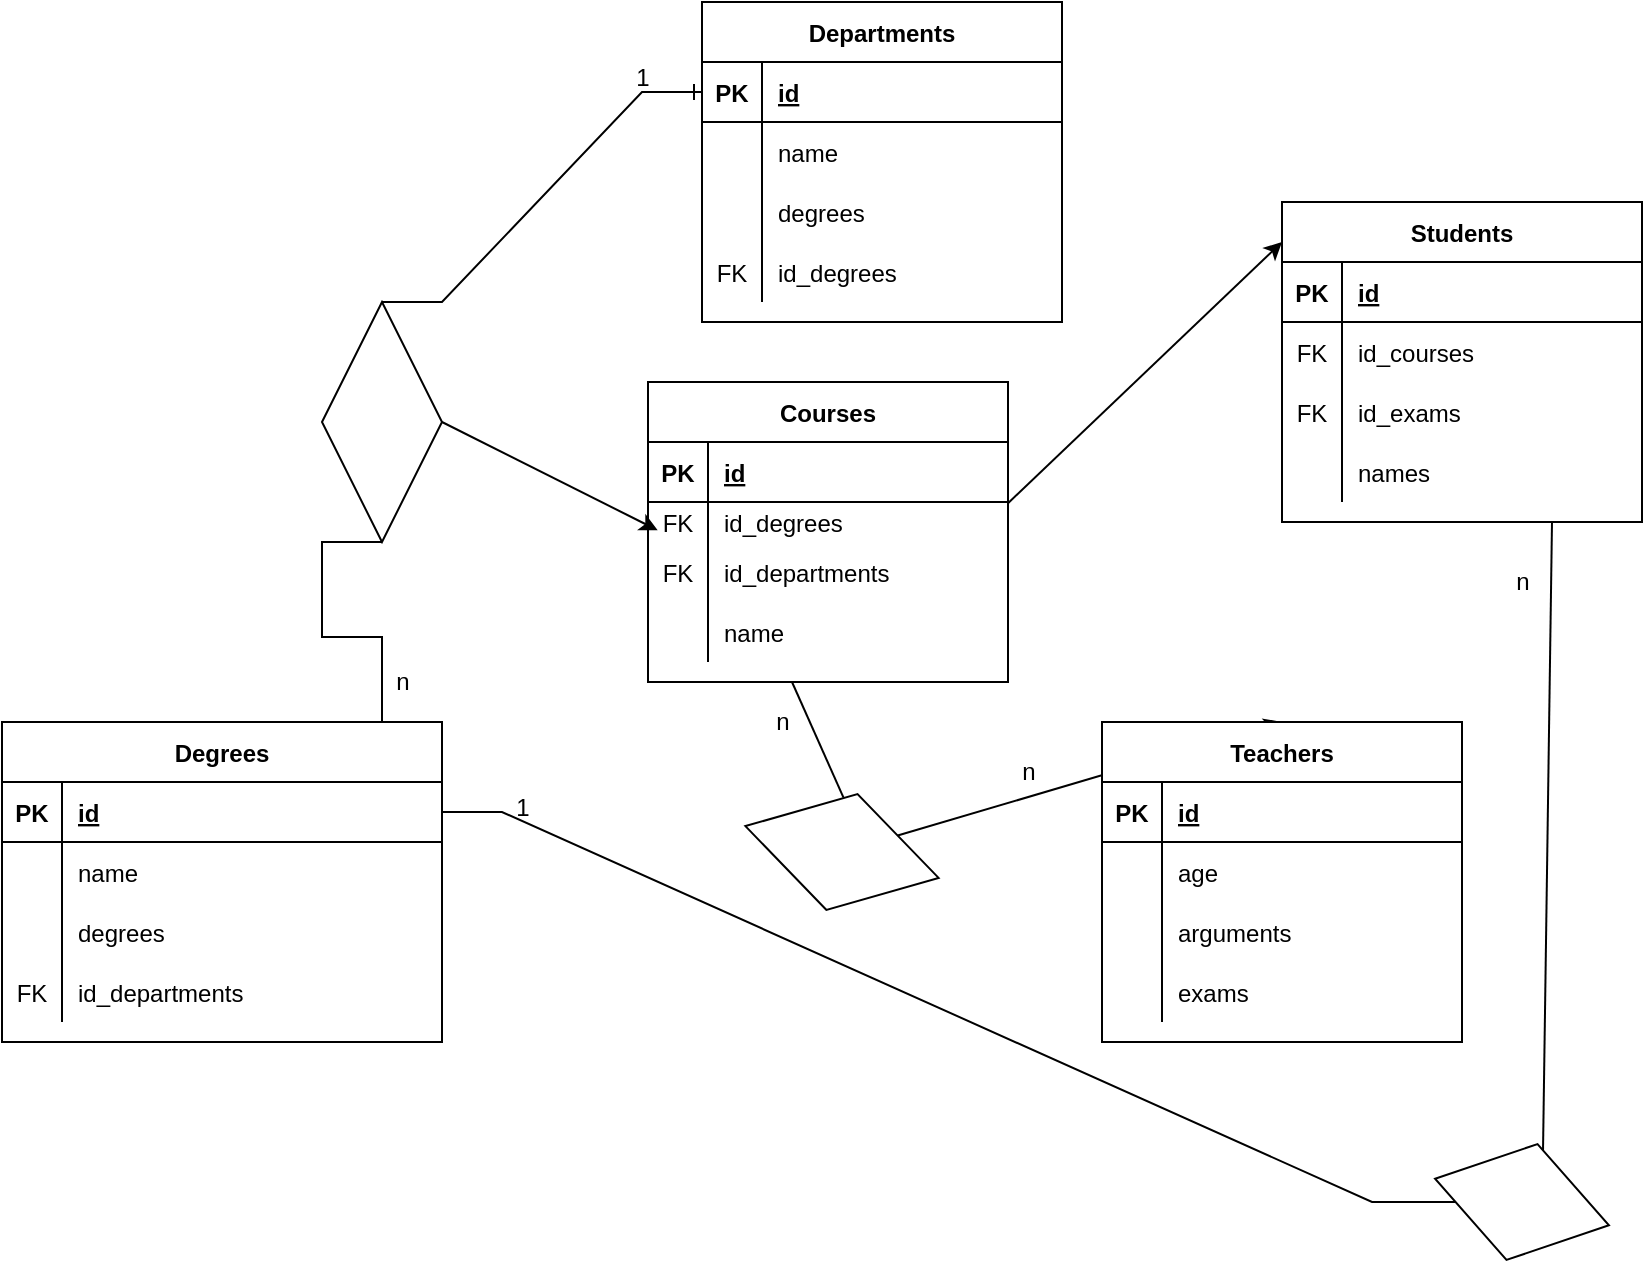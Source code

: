 <mxfile version="15.5.2"><diagram id="gTMWxgevivWRxGu-spvR" name="Page-1"><mxGraphModel dx="1304" dy="1720" grid="1" gridSize="10" guides="1" tooltips="1" connect="1" arrows="1" fold="1" page="1" pageScale="1" pageWidth="827" pageHeight="1169" math="0" shadow="0"><root><mxCell id="0"/><mxCell id="1" parent="0"/><mxCell id="_OlTRlGPZR4s7KpckwAU-22" value="" style="edgeStyle=entityRelationEdgeStyle;fontSize=12;html=1;endArrow=ERone;endFill=1;rounded=0;exitX=1;exitY=0.5;exitDx=0;exitDy=0;startArrow=none;" edge="1" parent="1" source="_OlTRlGPZR4s7KpckwAU-24"><mxGeometry width="100" height="100" relative="1" as="geometry"><mxPoint x="180" as="sourcePoint"/><mxPoint x="350" y="-195" as="targetPoint"/></mxGeometry></mxCell><mxCell id="_OlTRlGPZR4s7KpckwAU-43" style="edgeStyle=none;rounded=0;orthogonalLoop=1;jettySize=auto;html=1;exitX=0.5;exitY=1;exitDx=0;exitDy=0;entryX=-0.012;entryY=0.137;entryDx=0;entryDy=0;entryPerimeter=0;" edge="1" parent="1" source="_OlTRlGPZR4s7KpckwAU-24"><mxGeometry relative="1" as="geometry"><mxPoint x="327.84" y="24.11" as="targetPoint"/></mxGeometry></mxCell><mxCell id="_OlTRlGPZR4s7KpckwAU-24" value="" style="shape=rhombus;perimeter=rhombusPerimeter;whiteSpace=wrap;html=1;align=center;rotation=-90;" vertex="1" parent="1"><mxGeometry x="130" y="-60" width="120" height="60" as="geometry"/></mxCell><mxCell id="_OlTRlGPZR4s7KpckwAU-25" value="" style="edgeStyle=entityRelationEdgeStyle;fontSize=12;html=1;endArrow=none;endFill=1;rounded=0;entryX=0;entryY=0.5;entryDx=0;entryDy=0;exitX=1;exitY=0.5;exitDx=0;exitDy=0;" edge="1" parent="1" target="_OlTRlGPZR4s7KpckwAU-24"><mxGeometry width="100" height="100" relative="1" as="geometry"><mxPoint x="160.0" y="125" as="sourcePoint"/><mxPoint x="310" y="-64.04" as="targetPoint"/></mxGeometry></mxCell><mxCell id="_OlTRlGPZR4s7KpckwAU-27" value="Departments" style="shape=table;startSize=30;container=1;collapsible=1;childLayout=tableLayout;fixedRows=1;rowLines=0;fontStyle=1;align=center;resizeLast=1;" vertex="1" parent="1"><mxGeometry x="350" y="-240" width="180" height="160" as="geometry"/></mxCell><mxCell id="_OlTRlGPZR4s7KpckwAU-28" value="" style="shape=partialRectangle;collapsible=0;dropTarget=0;pointerEvents=0;fillColor=none;top=0;left=0;bottom=1;right=0;points=[[0,0.5],[1,0.5]];portConstraint=eastwest;" vertex="1" parent="_OlTRlGPZR4s7KpckwAU-27"><mxGeometry y="30" width="180" height="30" as="geometry"/></mxCell><mxCell id="_OlTRlGPZR4s7KpckwAU-29" value="PK" style="shape=partialRectangle;connectable=0;fillColor=none;top=0;left=0;bottom=0;right=0;fontStyle=1;overflow=hidden;" vertex="1" parent="_OlTRlGPZR4s7KpckwAU-28"><mxGeometry width="30" height="30" as="geometry"><mxRectangle width="30" height="30" as="alternateBounds"/></mxGeometry></mxCell><mxCell id="_OlTRlGPZR4s7KpckwAU-30" value="id" style="shape=partialRectangle;connectable=0;fillColor=none;top=0;left=0;bottom=0;right=0;align=left;spacingLeft=6;fontStyle=5;overflow=hidden;" vertex="1" parent="_OlTRlGPZR4s7KpckwAU-28"><mxGeometry x="30" width="150" height="30" as="geometry"><mxRectangle width="150" height="30" as="alternateBounds"/></mxGeometry></mxCell><mxCell id="_OlTRlGPZR4s7KpckwAU-31" value="" style="shape=partialRectangle;collapsible=0;dropTarget=0;pointerEvents=0;fillColor=none;top=0;left=0;bottom=0;right=0;points=[[0,0.5],[1,0.5]];portConstraint=eastwest;" vertex="1" parent="_OlTRlGPZR4s7KpckwAU-27"><mxGeometry y="60" width="180" height="30" as="geometry"/></mxCell><mxCell id="_OlTRlGPZR4s7KpckwAU-32" value="" style="shape=partialRectangle;connectable=0;fillColor=none;top=0;left=0;bottom=0;right=0;editable=1;overflow=hidden;" vertex="1" parent="_OlTRlGPZR4s7KpckwAU-31"><mxGeometry width="30" height="30" as="geometry"><mxRectangle width="30" height="30" as="alternateBounds"/></mxGeometry></mxCell><mxCell id="_OlTRlGPZR4s7KpckwAU-33" value="name" style="shape=partialRectangle;connectable=0;fillColor=none;top=0;left=0;bottom=0;right=0;align=left;spacingLeft=6;overflow=hidden;" vertex="1" parent="_OlTRlGPZR4s7KpckwAU-31"><mxGeometry x="30" width="150" height="30" as="geometry"><mxRectangle width="150" height="30" as="alternateBounds"/></mxGeometry></mxCell><mxCell id="_OlTRlGPZR4s7KpckwAU-34" value="" style="shape=partialRectangle;collapsible=0;dropTarget=0;pointerEvents=0;fillColor=none;top=0;left=0;bottom=0;right=0;points=[[0,0.5],[1,0.5]];portConstraint=eastwest;" vertex="1" parent="_OlTRlGPZR4s7KpckwAU-27"><mxGeometry y="90" width="180" height="30" as="geometry"/></mxCell><mxCell id="_OlTRlGPZR4s7KpckwAU-35" value="" style="shape=partialRectangle;connectable=0;fillColor=none;top=0;left=0;bottom=0;right=0;editable=1;overflow=hidden;" vertex="1" parent="_OlTRlGPZR4s7KpckwAU-34"><mxGeometry width="30" height="30" as="geometry"><mxRectangle width="30" height="30" as="alternateBounds"/></mxGeometry></mxCell><mxCell id="_OlTRlGPZR4s7KpckwAU-36" value="degrees" style="shape=partialRectangle;connectable=0;fillColor=none;top=0;left=0;bottom=0;right=0;align=left;spacingLeft=6;overflow=hidden;" vertex="1" parent="_OlTRlGPZR4s7KpckwAU-34"><mxGeometry x="30" width="150" height="30" as="geometry"><mxRectangle width="150" height="30" as="alternateBounds"/></mxGeometry></mxCell><mxCell id="_OlTRlGPZR4s7KpckwAU-37" value="" style="shape=partialRectangle;collapsible=0;dropTarget=0;pointerEvents=0;fillColor=none;top=0;left=0;bottom=0;right=0;points=[[0,0.5],[1,0.5]];portConstraint=eastwest;" vertex="1" parent="_OlTRlGPZR4s7KpckwAU-27"><mxGeometry y="120" width="180" height="30" as="geometry"/></mxCell><mxCell id="_OlTRlGPZR4s7KpckwAU-38" value="FK" style="shape=partialRectangle;connectable=0;fillColor=none;top=0;left=0;bottom=0;right=0;editable=1;overflow=hidden;" vertex="1" parent="_OlTRlGPZR4s7KpckwAU-37"><mxGeometry width="30" height="30" as="geometry"><mxRectangle width="30" height="30" as="alternateBounds"/></mxGeometry></mxCell><mxCell id="_OlTRlGPZR4s7KpckwAU-39" value="id_degrees" style="shape=partialRectangle;connectable=0;fillColor=none;top=0;left=0;bottom=0;right=0;align=left;spacingLeft=6;overflow=hidden;" vertex="1" parent="_OlTRlGPZR4s7KpckwAU-37"><mxGeometry x="30" width="150" height="30" as="geometry"><mxRectangle width="150" height="30" as="alternateBounds"/></mxGeometry></mxCell><mxCell id="_OlTRlGPZR4s7KpckwAU-40" value="n" style="text;html=1;align=center;verticalAlign=middle;resizable=0;points=[];autosize=1;strokeColor=none;fillColor=none;" vertex="1" parent="1"><mxGeometry x="190" y="90" width="20" height="20" as="geometry"/></mxCell><mxCell id="_OlTRlGPZR4s7KpckwAU-41" value="&lt;div&gt;1&lt;/div&gt;&lt;div&gt;&lt;br&gt;&lt;/div&gt;" style="text;html=1;align=center;verticalAlign=middle;resizable=0;points=[];autosize=1;strokeColor=none;fillColor=none;" vertex="1" parent="1"><mxGeometry x="310" y="-210" width="20" height="30" as="geometry"/></mxCell><mxCell id="_OlTRlGPZR4s7KpckwAU-45" style="rounded=0;orthogonalLoop=1;jettySize=auto;html=1;entryX=0.5;entryY=0;entryDx=0;entryDy=0;startArrow=none;" edge="1" parent="1" source="_OlTRlGPZR4s7KpckwAU-124" target="_OlTRlGPZR4s7KpckwAU-98"><mxGeometry relative="1" as="geometry"><mxPoint x="395" y="100" as="sourcePoint"/><mxPoint x="339.714" y="220" as="targetPoint"/></mxGeometry></mxCell><mxCell id="_OlTRlGPZR4s7KpckwAU-46" style="edgeStyle=none;rounded=0;orthogonalLoop=1;jettySize=auto;html=1;entryX=0;entryY=0;entryDx=0;entryDy=0;exitX=1;exitY=0.029;exitDx=0;exitDy=0;exitPerimeter=0;" edge="1" parent="1" source="_OlTRlGPZR4s7KpckwAU-115"><mxGeometry relative="1" as="geometry"><mxPoint x="500" y="5" as="sourcePoint"/><mxPoint x="640" y="-120" as="targetPoint"/></mxGeometry></mxCell><mxCell id="_OlTRlGPZR4s7KpckwAU-59" value="Students" style="shape=table;startSize=30;container=1;collapsible=1;childLayout=tableLayout;fixedRows=1;rowLines=0;fontStyle=1;align=center;resizeLast=1;" vertex="1" parent="1"><mxGeometry x="640" y="-140" width="180" height="160" as="geometry"/></mxCell><mxCell id="_OlTRlGPZR4s7KpckwAU-60" value="" style="shape=partialRectangle;collapsible=0;dropTarget=0;pointerEvents=0;fillColor=none;top=0;left=0;bottom=1;right=0;points=[[0,0.5],[1,0.5]];portConstraint=eastwest;" vertex="1" parent="_OlTRlGPZR4s7KpckwAU-59"><mxGeometry y="30" width="180" height="30" as="geometry"/></mxCell><mxCell id="_OlTRlGPZR4s7KpckwAU-61" value="PK" style="shape=partialRectangle;connectable=0;fillColor=none;top=0;left=0;bottom=0;right=0;fontStyle=1;overflow=hidden;" vertex="1" parent="_OlTRlGPZR4s7KpckwAU-60"><mxGeometry width="30" height="30" as="geometry"><mxRectangle width="30" height="30" as="alternateBounds"/></mxGeometry></mxCell><mxCell id="_OlTRlGPZR4s7KpckwAU-62" value="id" style="shape=partialRectangle;connectable=0;fillColor=none;top=0;left=0;bottom=0;right=0;align=left;spacingLeft=6;fontStyle=5;overflow=hidden;" vertex="1" parent="_OlTRlGPZR4s7KpckwAU-60"><mxGeometry x="30" width="150" height="30" as="geometry"><mxRectangle width="150" height="30" as="alternateBounds"/></mxGeometry></mxCell><mxCell id="_OlTRlGPZR4s7KpckwAU-63" value="" style="shape=partialRectangle;collapsible=0;dropTarget=0;pointerEvents=0;fillColor=none;top=0;left=0;bottom=0;right=0;points=[[0,0.5],[1,0.5]];portConstraint=eastwest;" vertex="1" parent="_OlTRlGPZR4s7KpckwAU-59"><mxGeometry y="60" width="180" height="30" as="geometry"/></mxCell><mxCell id="_OlTRlGPZR4s7KpckwAU-64" value="FK" style="shape=partialRectangle;connectable=0;fillColor=none;top=0;left=0;bottom=0;right=0;editable=1;overflow=hidden;" vertex="1" parent="_OlTRlGPZR4s7KpckwAU-63"><mxGeometry width="30" height="30" as="geometry"><mxRectangle width="30" height="30" as="alternateBounds"/></mxGeometry></mxCell><mxCell id="_OlTRlGPZR4s7KpckwAU-65" value="id_courses" style="shape=partialRectangle;connectable=0;fillColor=none;top=0;left=0;bottom=0;right=0;align=left;spacingLeft=6;overflow=hidden;" vertex="1" parent="_OlTRlGPZR4s7KpckwAU-63"><mxGeometry x="30" width="150" height="30" as="geometry"><mxRectangle width="150" height="30" as="alternateBounds"/></mxGeometry></mxCell><mxCell id="_OlTRlGPZR4s7KpckwAU-66" value="" style="shape=partialRectangle;collapsible=0;dropTarget=0;pointerEvents=0;fillColor=none;top=0;left=0;bottom=0;right=0;points=[[0,0.5],[1,0.5]];portConstraint=eastwest;" vertex="1" parent="_OlTRlGPZR4s7KpckwAU-59"><mxGeometry y="90" width="180" height="30" as="geometry"/></mxCell><mxCell id="_OlTRlGPZR4s7KpckwAU-67" value="FK" style="shape=partialRectangle;connectable=0;fillColor=none;top=0;left=0;bottom=0;right=0;editable=1;overflow=hidden;" vertex="1" parent="_OlTRlGPZR4s7KpckwAU-66"><mxGeometry width="30" height="30" as="geometry"><mxRectangle width="30" height="30" as="alternateBounds"/></mxGeometry></mxCell><mxCell id="_OlTRlGPZR4s7KpckwAU-68" value="id_exams" style="shape=partialRectangle;connectable=0;fillColor=none;top=0;left=0;bottom=0;right=0;align=left;spacingLeft=6;overflow=hidden;" vertex="1" parent="_OlTRlGPZR4s7KpckwAU-66"><mxGeometry x="30" width="150" height="30" as="geometry"><mxRectangle width="150" height="30" as="alternateBounds"/></mxGeometry></mxCell><mxCell id="_OlTRlGPZR4s7KpckwAU-69" value="" style="shape=partialRectangle;collapsible=0;dropTarget=0;pointerEvents=0;fillColor=none;top=0;left=0;bottom=0;right=0;points=[[0,0.5],[1,0.5]];portConstraint=eastwest;" vertex="1" parent="_OlTRlGPZR4s7KpckwAU-59"><mxGeometry y="120" width="180" height="30" as="geometry"/></mxCell><mxCell id="_OlTRlGPZR4s7KpckwAU-70" value="" style="shape=partialRectangle;connectable=0;fillColor=none;top=0;left=0;bottom=0;right=0;editable=1;overflow=hidden;" vertex="1" parent="_OlTRlGPZR4s7KpckwAU-69"><mxGeometry width="30" height="30" as="geometry"><mxRectangle width="30" height="30" as="alternateBounds"/></mxGeometry></mxCell><mxCell id="_OlTRlGPZR4s7KpckwAU-71" value="names" style="shape=partialRectangle;connectable=0;fillColor=none;top=0;left=0;bottom=0;right=0;align=left;spacingLeft=6;overflow=hidden;" vertex="1" parent="_OlTRlGPZR4s7KpckwAU-69"><mxGeometry x="30" width="150" height="30" as="geometry"><mxRectangle width="150" height="30" as="alternateBounds"/></mxGeometry></mxCell><mxCell id="_OlTRlGPZR4s7KpckwAU-16" value="&#xA;" style="text;strokeColor=none;fillColor=none;align=left;verticalAlign=middle;spacingLeft=4;spacingRight=4;overflow=hidden;points=[[0,0.5],[1,0.5]];portConstraint=eastwest;rotatable=0;" vertex="1" parent="1"><mxGeometry x="220" y="185" width="140" height="30" as="geometry"/></mxCell><mxCell id="_OlTRlGPZR4s7KpckwAU-85" value="Degrees" style="shape=table;startSize=30;container=1;collapsible=1;childLayout=tableLayout;fixedRows=1;rowLines=0;fontStyle=1;align=center;resizeLast=1;" vertex="1" parent="1"><mxGeometry y="120" width="220.0" height="160" as="geometry"/></mxCell><mxCell id="_OlTRlGPZR4s7KpckwAU-86" value="" style="shape=partialRectangle;collapsible=0;dropTarget=0;pointerEvents=0;fillColor=none;top=0;left=0;bottom=1;right=0;points=[[0,0.5],[1,0.5]];portConstraint=eastwest;" vertex="1" parent="_OlTRlGPZR4s7KpckwAU-85"><mxGeometry y="30" width="220.0" height="30" as="geometry"/></mxCell><mxCell id="_OlTRlGPZR4s7KpckwAU-87" value="PK" style="shape=partialRectangle;connectable=0;fillColor=none;top=0;left=0;bottom=0;right=0;fontStyle=1;overflow=hidden;" vertex="1" parent="_OlTRlGPZR4s7KpckwAU-86"><mxGeometry width="30" height="30" as="geometry"><mxRectangle width="30" height="30" as="alternateBounds"/></mxGeometry></mxCell><mxCell id="_OlTRlGPZR4s7KpckwAU-88" value="id" style="shape=partialRectangle;connectable=0;fillColor=none;top=0;left=0;bottom=0;right=0;align=left;spacingLeft=6;fontStyle=5;overflow=hidden;" vertex="1" parent="_OlTRlGPZR4s7KpckwAU-86"><mxGeometry x="30" width="190.0" height="30" as="geometry"><mxRectangle width="190.0" height="30" as="alternateBounds"/></mxGeometry></mxCell><mxCell id="_OlTRlGPZR4s7KpckwAU-89" value="" style="shape=partialRectangle;collapsible=0;dropTarget=0;pointerEvents=0;fillColor=none;top=0;left=0;bottom=0;right=0;points=[[0,0.5],[1,0.5]];portConstraint=eastwest;" vertex="1" parent="_OlTRlGPZR4s7KpckwAU-85"><mxGeometry y="60" width="220.0" height="30" as="geometry"/></mxCell><mxCell id="_OlTRlGPZR4s7KpckwAU-90" value="" style="shape=partialRectangle;connectable=0;fillColor=none;top=0;left=0;bottom=0;right=0;editable=1;overflow=hidden;" vertex="1" parent="_OlTRlGPZR4s7KpckwAU-89"><mxGeometry width="30" height="30" as="geometry"><mxRectangle width="30" height="30" as="alternateBounds"/></mxGeometry></mxCell><mxCell id="_OlTRlGPZR4s7KpckwAU-91" value="name" style="shape=partialRectangle;connectable=0;fillColor=none;top=0;left=0;bottom=0;right=0;align=left;spacingLeft=6;overflow=hidden;" vertex="1" parent="_OlTRlGPZR4s7KpckwAU-89"><mxGeometry x="30" width="190.0" height="30" as="geometry"><mxRectangle width="190.0" height="30" as="alternateBounds"/></mxGeometry></mxCell><mxCell id="_OlTRlGPZR4s7KpckwAU-92" value="" style="shape=partialRectangle;collapsible=0;dropTarget=0;pointerEvents=0;fillColor=none;top=0;left=0;bottom=0;right=0;points=[[0,0.5],[1,0.5]];portConstraint=eastwest;" vertex="1" parent="_OlTRlGPZR4s7KpckwAU-85"><mxGeometry y="90" width="220.0" height="30" as="geometry"/></mxCell><mxCell id="_OlTRlGPZR4s7KpckwAU-93" value="" style="shape=partialRectangle;connectable=0;fillColor=none;top=0;left=0;bottom=0;right=0;editable=1;overflow=hidden;" vertex="1" parent="_OlTRlGPZR4s7KpckwAU-92"><mxGeometry width="30" height="30" as="geometry"><mxRectangle width="30" height="30" as="alternateBounds"/></mxGeometry></mxCell><mxCell id="_OlTRlGPZR4s7KpckwAU-94" value="degrees" style="shape=partialRectangle;connectable=0;fillColor=none;top=0;left=0;bottom=0;right=0;align=left;spacingLeft=6;overflow=hidden;" vertex="1" parent="_OlTRlGPZR4s7KpckwAU-92"><mxGeometry x="30" width="190.0" height="30" as="geometry"><mxRectangle width="190.0" height="30" as="alternateBounds"/></mxGeometry></mxCell><mxCell id="_OlTRlGPZR4s7KpckwAU-95" value="" style="shape=partialRectangle;collapsible=0;dropTarget=0;pointerEvents=0;fillColor=none;top=0;left=0;bottom=0;right=0;points=[[0,0.5],[1,0.5]];portConstraint=eastwest;" vertex="1" parent="_OlTRlGPZR4s7KpckwAU-85"><mxGeometry y="120" width="220.0" height="30" as="geometry"/></mxCell><mxCell id="_OlTRlGPZR4s7KpckwAU-96" value="FK" style="shape=partialRectangle;connectable=0;fillColor=none;top=0;left=0;bottom=0;right=0;editable=1;overflow=hidden;" vertex="1" parent="_OlTRlGPZR4s7KpckwAU-95"><mxGeometry width="30" height="30" as="geometry"><mxRectangle width="30" height="30" as="alternateBounds"/></mxGeometry></mxCell><mxCell id="_OlTRlGPZR4s7KpckwAU-97" value="id_departments" style="shape=partialRectangle;connectable=0;fillColor=none;top=0;left=0;bottom=0;right=0;align=left;spacingLeft=6;overflow=hidden;" vertex="1" parent="_OlTRlGPZR4s7KpckwAU-95"><mxGeometry x="30" width="190.0" height="30" as="geometry"><mxRectangle width="190.0" height="30" as="alternateBounds"/></mxGeometry></mxCell><mxCell id="_OlTRlGPZR4s7KpckwAU-98" value="Teachers" style="shape=table;startSize=30;container=1;collapsible=1;childLayout=tableLayout;fixedRows=1;rowLines=0;fontStyle=1;align=center;resizeLast=1;" vertex="1" parent="1"><mxGeometry x="550" y="120" width="180" height="160" as="geometry"/></mxCell><mxCell id="_OlTRlGPZR4s7KpckwAU-99" value="" style="shape=partialRectangle;collapsible=0;dropTarget=0;pointerEvents=0;fillColor=none;top=0;left=0;bottom=1;right=0;points=[[0,0.5],[1,0.5]];portConstraint=eastwest;" vertex="1" parent="_OlTRlGPZR4s7KpckwAU-98"><mxGeometry y="30" width="180" height="30" as="geometry"/></mxCell><mxCell id="_OlTRlGPZR4s7KpckwAU-100" value="PK" style="shape=partialRectangle;connectable=0;fillColor=none;top=0;left=0;bottom=0;right=0;fontStyle=1;overflow=hidden;" vertex="1" parent="_OlTRlGPZR4s7KpckwAU-99"><mxGeometry width="30" height="30" as="geometry"><mxRectangle width="30" height="30" as="alternateBounds"/></mxGeometry></mxCell><mxCell id="_OlTRlGPZR4s7KpckwAU-101" value="id" style="shape=partialRectangle;connectable=0;fillColor=none;top=0;left=0;bottom=0;right=0;align=left;spacingLeft=6;fontStyle=5;overflow=hidden;" vertex="1" parent="_OlTRlGPZR4s7KpckwAU-99"><mxGeometry x="30" width="150" height="30" as="geometry"><mxRectangle width="150" height="30" as="alternateBounds"/></mxGeometry></mxCell><mxCell id="_OlTRlGPZR4s7KpckwAU-102" value="" style="shape=partialRectangle;collapsible=0;dropTarget=0;pointerEvents=0;fillColor=none;top=0;left=0;bottom=0;right=0;points=[[0,0.5],[1,0.5]];portConstraint=eastwest;" vertex="1" parent="_OlTRlGPZR4s7KpckwAU-98"><mxGeometry y="60" width="180" height="30" as="geometry"/></mxCell><mxCell id="_OlTRlGPZR4s7KpckwAU-103" value="" style="shape=partialRectangle;connectable=0;fillColor=none;top=0;left=0;bottom=0;right=0;editable=1;overflow=hidden;" vertex="1" parent="_OlTRlGPZR4s7KpckwAU-102"><mxGeometry width="30" height="30" as="geometry"><mxRectangle width="30" height="30" as="alternateBounds"/></mxGeometry></mxCell><mxCell id="_OlTRlGPZR4s7KpckwAU-104" value="age" style="shape=partialRectangle;connectable=0;fillColor=none;top=0;left=0;bottom=0;right=0;align=left;spacingLeft=6;overflow=hidden;" vertex="1" parent="_OlTRlGPZR4s7KpckwAU-102"><mxGeometry x="30" width="150" height="30" as="geometry"><mxRectangle width="150" height="30" as="alternateBounds"/></mxGeometry></mxCell><mxCell id="_OlTRlGPZR4s7KpckwAU-105" value="" style="shape=partialRectangle;collapsible=0;dropTarget=0;pointerEvents=0;fillColor=none;top=0;left=0;bottom=0;right=0;points=[[0,0.5],[1,0.5]];portConstraint=eastwest;" vertex="1" parent="_OlTRlGPZR4s7KpckwAU-98"><mxGeometry y="90" width="180" height="30" as="geometry"/></mxCell><mxCell id="_OlTRlGPZR4s7KpckwAU-106" value="" style="shape=partialRectangle;connectable=0;fillColor=none;top=0;left=0;bottom=0;right=0;editable=1;overflow=hidden;" vertex="1" parent="_OlTRlGPZR4s7KpckwAU-105"><mxGeometry width="30" height="30" as="geometry"><mxRectangle width="30" height="30" as="alternateBounds"/></mxGeometry></mxCell><mxCell id="_OlTRlGPZR4s7KpckwAU-107" value="arguments" style="shape=partialRectangle;connectable=0;fillColor=none;top=0;left=0;bottom=0;right=0;align=left;spacingLeft=6;overflow=hidden;" vertex="1" parent="_OlTRlGPZR4s7KpckwAU-105"><mxGeometry x="30" width="150" height="30" as="geometry"><mxRectangle width="150" height="30" as="alternateBounds"/></mxGeometry></mxCell><mxCell id="_OlTRlGPZR4s7KpckwAU-108" value="" style="shape=partialRectangle;collapsible=0;dropTarget=0;pointerEvents=0;fillColor=none;top=0;left=0;bottom=0;right=0;points=[[0,0.5],[1,0.5]];portConstraint=eastwest;" vertex="1" parent="_OlTRlGPZR4s7KpckwAU-98"><mxGeometry y="120" width="180" height="30" as="geometry"/></mxCell><mxCell id="_OlTRlGPZR4s7KpckwAU-109" value="" style="shape=partialRectangle;connectable=0;fillColor=none;top=0;left=0;bottom=0;right=0;editable=1;overflow=hidden;" vertex="1" parent="_OlTRlGPZR4s7KpckwAU-108"><mxGeometry width="30" height="30" as="geometry"><mxRectangle width="30" height="30" as="alternateBounds"/></mxGeometry></mxCell><mxCell id="_OlTRlGPZR4s7KpckwAU-110" value="exams" style="shape=partialRectangle;connectable=0;fillColor=none;top=0;left=0;bottom=0;right=0;align=left;spacingLeft=6;overflow=hidden;" vertex="1" parent="_OlTRlGPZR4s7KpckwAU-108"><mxGeometry x="30" width="150" height="30" as="geometry"><mxRectangle width="150" height="30" as="alternateBounds"/></mxGeometry></mxCell><mxCell id="_OlTRlGPZR4s7KpckwAU-111" value="Courses" style="shape=table;startSize=30;container=1;collapsible=1;childLayout=tableLayout;fixedRows=1;rowLines=0;fontStyle=1;align=center;resizeLast=1;" vertex="1" parent="1"><mxGeometry x="323" y="-50" width="180" height="150" as="geometry"/></mxCell><mxCell id="_OlTRlGPZR4s7KpckwAU-112" value="" style="shape=partialRectangle;collapsible=0;dropTarget=0;pointerEvents=0;fillColor=none;top=0;left=0;bottom=1;right=0;points=[[0,0.5],[1,0.5]];portConstraint=eastwest;" vertex="1" parent="_OlTRlGPZR4s7KpckwAU-111"><mxGeometry y="30" width="180" height="30" as="geometry"/></mxCell><mxCell id="_OlTRlGPZR4s7KpckwAU-113" value="PK" style="shape=partialRectangle;connectable=0;fillColor=none;top=0;left=0;bottom=0;right=0;fontStyle=1;overflow=hidden;" vertex="1" parent="_OlTRlGPZR4s7KpckwAU-112"><mxGeometry width="30" height="30" as="geometry"><mxRectangle width="30" height="30" as="alternateBounds"/></mxGeometry></mxCell><mxCell id="_OlTRlGPZR4s7KpckwAU-114" value="id" style="shape=partialRectangle;connectable=0;fillColor=none;top=0;left=0;bottom=0;right=0;align=left;spacingLeft=6;fontStyle=5;overflow=hidden;" vertex="1" parent="_OlTRlGPZR4s7KpckwAU-112"><mxGeometry x="30" width="150" height="30" as="geometry"><mxRectangle width="150" height="30" as="alternateBounds"/></mxGeometry></mxCell><mxCell id="_OlTRlGPZR4s7KpckwAU-115" value="" style="shape=partialRectangle;collapsible=0;dropTarget=0;pointerEvents=0;fillColor=none;top=0;left=0;bottom=0;right=0;points=[[0,0.5],[1,0.5]];portConstraint=eastwest;" vertex="1" parent="_OlTRlGPZR4s7KpckwAU-111"><mxGeometry y="60" width="180" height="20" as="geometry"/></mxCell><mxCell id="_OlTRlGPZR4s7KpckwAU-116" value="FK" style="shape=partialRectangle;connectable=0;fillColor=none;top=0;left=0;bottom=0;right=0;editable=1;overflow=hidden;" vertex="1" parent="_OlTRlGPZR4s7KpckwAU-115"><mxGeometry width="30" height="20" as="geometry"><mxRectangle width="30" height="20" as="alternateBounds"/></mxGeometry></mxCell><mxCell id="_OlTRlGPZR4s7KpckwAU-117" value="id_degrees" style="shape=partialRectangle;connectable=0;fillColor=none;top=0;left=0;bottom=0;right=0;align=left;spacingLeft=6;overflow=hidden;" vertex="1" parent="_OlTRlGPZR4s7KpckwAU-115"><mxGeometry x="30" width="150" height="20" as="geometry"><mxRectangle width="150" height="20" as="alternateBounds"/></mxGeometry></mxCell><mxCell id="_OlTRlGPZR4s7KpckwAU-118" value="" style="shape=partialRectangle;collapsible=0;dropTarget=0;pointerEvents=0;fillColor=none;top=0;left=0;bottom=0;right=0;points=[[0,0.5],[1,0.5]];portConstraint=eastwest;" vertex="1" parent="_OlTRlGPZR4s7KpckwAU-111"><mxGeometry y="80" width="180" height="30" as="geometry"/></mxCell><mxCell id="_OlTRlGPZR4s7KpckwAU-119" value="FK" style="shape=partialRectangle;connectable=0;fillColor=none;top=0;left=0;bottom=0;right=0;editable=1;overflow=hidden;" vertex="1" parent="_OlTRlGPZR4s7KpckwAU-118"><mxGeometry width="30" height="30" as="geometry"><mxRectangle width="30" height="30" as="alternateBounds"/></mxGeometry></mxCell><mxCell id="_OlTRlGPZR4s7KpckwAU-120" value="id_departments" style="shape=partialRectangle;connectable=0;fillColor=none;top=0;left=0;bottom=0;right=0;align=left;spacingLeft=6;overflow=hidden;" vertex="1" parent="_OlTRlGPZR4s7KpckwAU-118"><mxGeometry x="30" width="150" height="30" as="geometry"><mxRectangle width="150" height="30" as="alternateBounds"/></mxGeometry></mxCell><mxCell id="_OlTRlGPZR4s7KpckwAU-121" value="" style="shape=partialRectangle;collapsible=0;dropTarget=0;pointerEvents=0;fillColor=none;top=0;left=0;bottom=0;right=0;points=[[0,0.5],[1,0.5]];portConstraint=eastwest;" vertex="1" parent="_OlTRlGPZR4s7KpckwAU-111"><mxGeometry y="110" width="180" height="30" as="geometry"/></mxCell><mxCell id="_OlTRlGPZR4s7KpckwAU-122" value="" style="shape=partialRectangle;connectable=0;fillColor=none;top=0;left=0;bottom=0;right=0;editable=1;overflow=hidden;" vertex="1" parent="_OlTRlGPZR4s7KpckwAU-121"><mxGeometry width="30" height="30" as="geometry"><mxRectangle width="30" height="30" as="alternateBounds"/></mxGeometry></mxCell><mxCell id="_OlTRlGPZR4s7KpckwAU-123" value="name" style="shape=partialRectangle;connectable=0;fillColor=none;top=0;left=0;bottom=0;right=0;align=left;spacingLeft=6;overflow=hidden;" vertex="1" parent="_OlTRlGPZR4s7KpckwAU-121"><mxGeometry x="30" width="150" height="30" as="geometry"><mxRectangle width="150" height="30" as="alternateBounds"/></mxGeometry></mxCell><mxCell id="_OlTRlGPZR4s7KpckwAU-124" value="" style="shape=rhombus;perimeter=rhombusPerimeter;whiteSpace=wrap;html=1;align=center;rotation=-165;" vertex="1" parent="1"><mxGeometry x="370" y="155" width="100" height="60" as="geometry"/></mxCell><mxCell id="_OlTRlGPZR4s7KpckwAU-125" value="" style="rounded=0;orthogonalLoop=1;jettySize=auto;html=1;entryX=0.564;entryY=0.943;entryDx=0;entryDy=0;endArrow=none;entryPerimeter=0;" edge="1" parent="1" target="_OlTRlGPZR4s7KpckwAU-124"><mxGeometry relative="1" as="geometry"><mxPoint x="395.0" y="100" as="sourcePoint"/><mxPoint x="440.0" y="280" as="targetPoint"/></mxGeometry></mxCell><mxCell id="_OlTRlGPZR4s7KpckwAU-126" value="n" style="text;html=1;align=center;verticalAlign=middle;resizable=0;points=[];autosize=1;strokeColor=none;fillColor=none;" vertex="1" parent="1"><mxGeometry x="380" y="110" width="20" height="20" as="geometry"/></mxCell><mxCell id="_OlTRlGPZR4s7KpckwAU-127" value="n" style="text;html=1;align=center;verticalAlign=middle;resizable=0;points=[];autosize=1;strokeColor=none;fillColor=none;" vertex="1" parent="1"><mxGeometry x="503" y="135" width="20" height="20" as="geometry"/></mxCell><mxCell id="_OlTRlGPZR4s7KpckwAU-131" value="" style="fontSize=12;html=1;endArrow=ERoneToMany;rounded=0;exitX=0.75;exitY=1;exitDx=0;exitDy=0;" edge="1" parent="1" source="_OlTRlGPZR4s7KpckwAU-59"><mxGeometry width="100" height="100" relative="1" as="geometry"><mxPoint x="510" y="420" as="sourcePoint"/><mxPoint x="770" y="370" as="targetPoint"/></mxGeometry></mxCell><mxCell id="_OlTRlGPZR4s7KpckwAU-136" value="&lt;div&gt;1&lt;/div&gt;&lt;div&gt;&lt;br&gt;&lt;/div&gt;" style="text;html=1;align=center;verticalAlign=middle;resizable=0;points=[];autosize=1;strokeColor=none;fillColor=none;" vertex="1" parent="1"><mxGeometry x="250" y="155" width="20" height="30" as="geometry"/></mxCell><mxCell id="_OlTRlGPZR4s7KpckwAU-138" value="n" style="text;html=1;align=center;verticalAlign=middle;resizable=0;points=[];autosize=1;strokeColor=none;fillColor=none;" vertex="1" parent="1"><mxGeometry x="750" y="40" width="20" height="20" as="geometry"/></mxCell><mxCell id="_OlTRlGPZR4s7KpckwAU-139" value="" style="shape=rhombus;perimeter=rhombusPerimeter;whiteSpace=wrap;html=1;align=center;rotation=-165;" vertex="1" parent="1"><mxGeometry x="715" y="330" width="90" height="60" as="geometry"/></mxCell><mxCell id="_OlTRlGPZR4s7KpckwAU-140" value="" style="edgeStyle=entityRelationEdgeStyle;fontSize=12;html=1;endArrow=none;endFill=1;rounded=0;" edge="1" parent="1" source="_OlTRlGPZR4s7KpckwAU-86" target="_OlTRlGPZR4s7KpckwAU-139"><mxGeometry width="100" height="100" relative="1" as="geometry"><mxPoint x="220.0" y="165" as="sourcePoint"/><mxPoint x="770" y="370" as="targetPoint"/></mxGeometry></mxCell></root></mxGraphModel></diagram></mxfile>